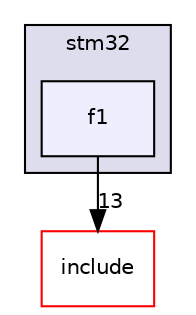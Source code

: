 digraph "/home/esdentem/projects/libopencm3/libopencm3-git/lib/stm32/f1/" {
  compound=true
  node [ fontsize="10", fontname="Helvetica"];
  edge [ labelfontsize="10", labelfontname="Helvetica"];
  subgraph clusterdir_55eaf1e33010ef6e6239f6fb75078880 {
    graph [ bgcolor="#ddddee", pencolor="black", label="stm32" fontname="Helvetica", fontsize="10", URL="dir_55eaf1e33010ef6e6239f6fb75078880.html"]
  dir_bf0eb9e8e0931d11dae58c0d8e3d737d [shape=box, label="f1", style="filled", fillcolor="#eeeeff", pencolor="black", URL="dir_bf0eb9e8e0931d11dae58c0d8e3d737d.html"];
  }
  dir_ead20f0c10569fc5b4f0cc70c3cf6bea [shape=box label="include" fillcolor="white" style="filled" color="red" URL="dir_ead20f0c10569fc5b4f0cc70c3cf6bea.html"];
  dir_bf0eb9e8e0931d11dae58c0d8e3d737d->dir_ead20f0c10569fc5b4f0cc70c3cf6bea [headlabel="13", labeldistance=1.5 headhref="dir_000002_000003.html"];
}
